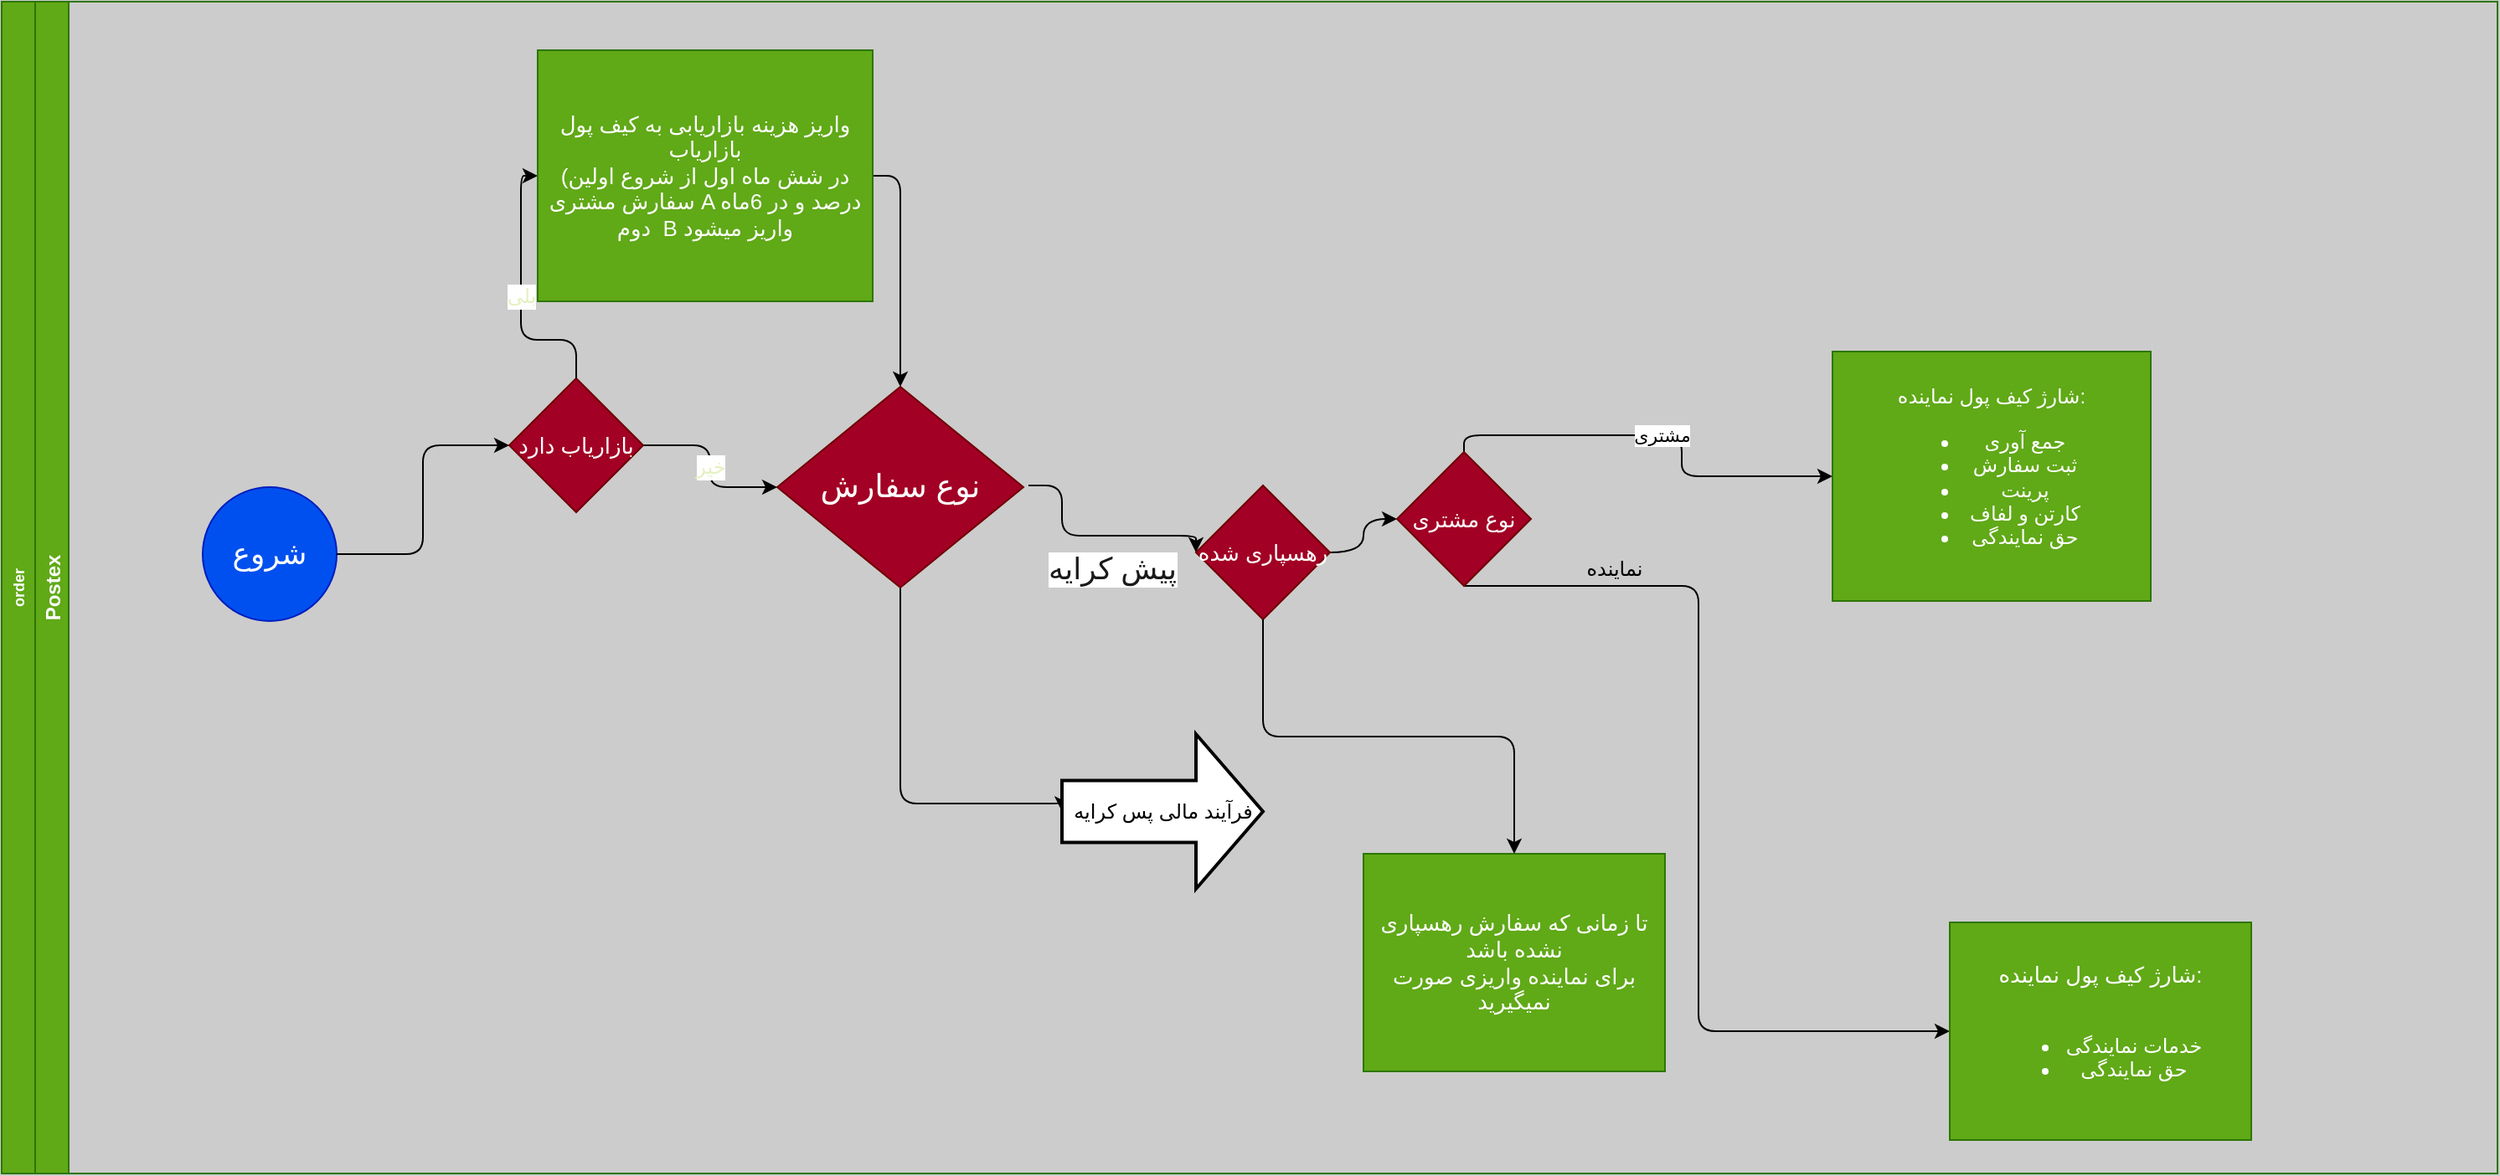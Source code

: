 <mxfile>
    <diagram id="inNcArHntUs9PveNn5Oe" name="Page-1">
        <mxGraphModel dx="2024" dy="1516" grid="1" gridSize="10" guides="1" tooltips="1" connect="1" arrows="1" fold="1" page="1" pageScale="1" pageWidth="2336" pageHeight="1654" background="#CCCCCC" math="0" shadow="0">
            <root>
                <mxCell id="0"/>
                <mxCell id="1" parent="0"/>
                <mxCell id="26" value="order" style="swimlane;childLayout=stackLayout;resizeParent=1;resizeParentMax=0;horizontal=0;startSize=20;horizontalStack=0;fillColor=#60a917;strokeColor=#2D7600;fontColor=#ffffff;fontSize=9;" parent="1" vertex="1">
                    <mxGeometry x="110" y="91" width="1490" height="700" as="geometry"/>
                </mxCell>
                <mxCell id="44" value="Postex" style="swimlane;startSize=20;horizontal=0;fillColor=#60a917;strokeColor=#2D7600;fontColor=#ffffff;" parent="26" vertex="1">
                    <mxGeometry x="20" width="1470" height="700" as="geometry"/>
                </mxCell>
                <mxCell id="46" value="&lt;font style=&quot;font-size: 18px&quot;&gt;شروع&lt;/font&gt;" style="ellipse;whiteSpace=wrap;html=1;aspect=fixed;fontSize=13;fillColor=#0050ef;strokeColor=#001DBC;fontColor=#ffffff;" parent="44" vertex="1">
                    <mxGeometry x="100" y="290" width="80" height="80" as="geometry"/>
                </mxCell>
                <mxCell id="155" style="edgeStyle=elbowEdgeStyle;elbow=vertical;html=1;exitX=0.5;exitY=1;exitDx=0;exitDy=0;entryX=0;entryY=0.5;entryDx=0;entryDy=0;entryPerimeter=0;" parent="44" source="71" target="127" edge="1">
                    <mxGeometry relative="1" as="geometry">
                        <mxPoint x="663" y="484" as="targetPoint"/>
                        <Array as="points">
                            <mxPoint x="543" y="479"/>
                        </Array>
                    </mxGeometry>
                </mxCell>
                <mxCell id="71" value="&lt;font style=&quot;font-size: 19px&quot;&gt;نوع سفارش&lt;/font&gt;" style="rhombus;whiteSpace=wrap;html=1;fontSize=13;fontColor=#ffffff;strokeColor=#6F0000;fillColor=#a20025;" parent="44" vertex="1">
                    <mxGeometry x="443" y="230" width="147" height="120" as="geometry"/>
                </mxCell>
                <mxCell id="137" value="&lt;span style=&quot;font-size: 18px&quot;&gt;پیش کرایه&lt;/span&gt;" style="edgeStyle=orthogonalEdgeStyle;html=1;entryX=0;entryY=0.5;entryDx=0;entryDy=0;fontSize=12;align=left;fontColor=#1A1A1A;" parent="44" target="136" edge="1">
                    <mxGeometry x="-0.286" y="-22" relative="1" as="geometry">
                        <mxPoint x="593" y="289" as="sourcePoint"/>
                        <Array as="points">
                            <mxPoint x="613" y="289"/>
                            <mxPoint x="613" y="319"/>
                            <mxPoint x="693" y="319"/>
                        </Array>
                        <mxPoint x="-10" y="-2" as="offset"/>
                    </mxGeometry>
                </mxCell>
                <mxCell id="127" value="فرآیند مالی پس کرایه" style="verticalLabelPosition=middle;verticalAlign=middle;html=1;strokeWidth=2;shape=mxgraph.arrows2.arrow;dy=0.6;dx=40;notch=0;fontSize=12;horizontal=1;labelPosition=center;align=center;" parent="44" vertex="1">
                    <mxGeometry x="613" y="437.5" width="120" height="92.5" as="geometry"/>
                </mxCell>
                <mxCell id="147" style="edgeStyle=orthogonalEdgeStyle;html=1;exitX=1;exitY=0.5;exitDx=0;exitDy=0;curved=1;" parent="44" source="136" target="139" edge="1">
                    <mxGeometry relative="1" as="geometry"/>
                </mxCell>
                <mxCell id="136" value="رهسپاری شده" style="rhombus;whiteSpace=wrap;html=1;fontSize=13;fontColor=#ffffff;strokeColor=#6F0000;fillColor=#a20025;" parent="44" vertex="1">
                    <mxGeometry x="693" y="289" width="80" height="80" as="geometry"/>
                </mxCell>
                <mxCell id="156" style="edgeStyle=orthogonalEdgeStyle;html=1;exitX=0.5;exitY=1;exitDx=0;exitDy=0;entryX=0;entryY=0.5;entryDx=0;entryDy=0;" parent="44" source="139" target="152" edge="1">
                    <mxGeometry relative="1" as="geometry">
                        <Array as="points">
                            <mxPoint x="993" y="349"/>
                            <mxPoint x="993" y="615"/>
                        </Array>
                    </mxGeometry>
                </mxCell>
                <mxCell id="157" value="&lt;div&gt;مشتری&lt;/div&gt;" style="edgeStyle=orthogonalEdgeStyle;html=1;exitX=0.5;exitY=0;exitDx=0;exitDy=0;entryX=0;entryY=0.5;entryDx=0;entryDy=0;" parent="44" source="139" target="148" edge="1">
                    <mxGeometry relative="1" as="geometry"/>
                </mxCell>
                <mxCell id="139" value="نوع مشتری" style="rhombus;whiteSpace=wrap;html=1;fontSize=13;fontColor=#ffffff;strokeColor=#6F0000;fillColor=#a20025;" parent="44" vertex="1">
                    <mxGeometry x="813" y="269" width="80" height="80" as="geometry"/>
                </mxCell>
                <mxCell id="146" value="خیر" style="edgeStyle=orthogonalEdgeStyle;html=1;exitX=1;exitY=0.5;exitDx=0;exitDy=0;entryX=0;entryY=0.5;entryDx=0;entryDy=0;fontSize=12;fontColor=#E5F0C2;" parent="44" source="143" target="71" edge="1">
                    <mxGeometry relative="1" as="geometry"/>
                </mxCell>
                <mxCell id="143" value="بازاریاب دارد" style="rhombus;whiteSpace=wrap;html=1;fontSize=13;fontColor=#ffffff;strokeColor=#6F0000;fillColor=#a20025;" parent="44" vertex="1">
                    <mxGeometry x="283" y="225" width="80" height="80" as="geometry"/>
                </mxCell>
                <mxCell id="132" style="edgeStyle=orthogonalEdgeStyle;html=1;exitX=1;exitY=0.5;exitDx=0;exitDy=0;entryX=0;entryY=0.5;entryDx=0;entryDy=0;fontSize=18;fontColor=#E5F0C2;" parent="44" source="46" target="143" edge="1">
                    <mxGeometry relative="1" as="geometry"/>
                </mxCell>
                <mxCell id="152" value="&lt;div&gt;شارژ کیف پول نماینده:&lt;/div&gt;&lt;div&gt;&lt;br&gt;&lt;/div&gt;&lt;ul style=&quot;font-size: 12px&quot;&gt;&lt;li style=&quot;font-size: 12px&quot;&gt;خدمات نمایندگی&lt;br&gt;&lt;/li&gt;&lt;li style=&quot;font-size: 12px&quot;&gt;حق نمایندگی&lt;/li&gt;&lt;/ul&gt;" style="whiteSpace=wrap;html=1;fontSize=13;fontColor=#ffffff;strokeColor=#2D7600;fillColor=#60a917;" parent="44" vertex="1">
                    <mxGeometry x="1143" y="550" width="180" height="130" as="geometry"/>
                </mxCell>
                <mxCell id="154" value="نماینده" style="text;html=1;strokeColor=none;fillColor=none;align=center;verticalAlign=middle;whiteSpace=wrap;rounded=0;" parent="44" vertex="1">
                    <mxGeometry x="923" y="329" width="40" height="20" as="geometry"/>
                </mxCell>
                <mxCell id="148" value="شارژ کیف پول نماینده:&lt;br style=&quot;font-size: 12px;&quot;&gt;&lt;ul style=&quot;font-size: 12px;&quot;&gt;&lt;li style=&quot;font-size: 12px;&quot;&gt;جمع آوری&lt;/li&gt;&lt;li style=&quot;font-size: 12px;&quot;&gt;ثبت سفارش&lt;/li&gt;&lt;li style=&quot;font-size: 12px;&quot;&gt;پرینت&lt;/li&gt;&lt;li style=&quot;font-size: 12px;&quot;&gt;کارتن و لفاف&lt;/li&gt;&lt;li style=&quot;font-size: 12px;&quot;&gt;حق نمایندگی&lt;/li&gt;&lt;/ul&gt;" style="whiteSpace=wrap;html=1;fontSize=12;fontColor=#ffffff;strokeColor=#2D7600;fillColor=#60a917;spacing=0;" parent="44" vertex="1">
                    <mxGeometry x="1073" y="209" width="190" height="149" as="geometry"/>
                </mxCell>
                <mxCell id="162" value="تا زمانی که سفارش رهسپاری نشده باشد &lt;br&gt;&lt;div&gt;برای نماینده واریزی صورت نمیگیرید&lt;/div&gt;" style="whiteSpace=wrap;html=1;fontSize=13;fontColor=#ffffff;strokeColor=#2D7600;fillColor=#60a917;" vertex="1" parent="44">
                    <mxGeometry x="793" y="509" width="180" height="130" as="geometry"/>
                </mxCell>
                <mxCell id="159" style="edgeStyle=orthogonalEdgeStyle;html=1;exitX=0.5;exitY=1;exitDx=0;exitDy=0;fontColor=#1A1A1A;" edge="1" parent="44" source="136" target="162">
                    <mxGeometry relative="1" as="geometry">
                        <mxPoint x="893" y="499" as="targetPoint"/>
                    </mxGeometry>
                </mxCell>
                <mxCell id="145" value="بلی" style="edgeStyle=orthogonalEdgeStyle;html=1;exitX=0.5;exitY=0;exitDx=0;exitDy=0;fontSize=12;fontColor=#E5F0C2;entryX=0;entryY=0.5;entryDx=0;entryDy=0;" parent="44" source="143" target="131" edge="1">
                    <mxGeometry relative="1" as="geometry">
                        <mxPoint x="420.0" y="669" as="targetPoint"/>
                    </mxGeometry>
                </mxCell>
                <mxCell id="133" style="edgeStyle=orthogonalEdgeStyle;html=1;exitX=1;exitY=0.5;exitDx=0;exitDy=0;fontSize=18;fontColor=#E5F0C2;" parent="44" source="131" target="71" edge="1">
                    <mxGeometry relative="1" as="geometry"/>
                </mxCell>
                <mxCell id="131" value="واریز هزینه بازاریابی به کیف پول بازاریاب&lt;br&gt;(در شش ماه اول از شروع اولین سفارش مشتری A درصد و در 6ماه دوم&amp;nbsp; B واریز میشود" style="whiteSpace=wrap;html=1;fontSize=13;fontColor=#ffffff;strokeColor=#2D7600;fillColor=#60a917;" parent="44" vertex="1">
                    <mxGeometry x="300" y="29" width="200" height="150" as="geometry"/>
                </mxCell>
            </root>
        </mxGraphModel>
    </diagram>
</mxfile>
